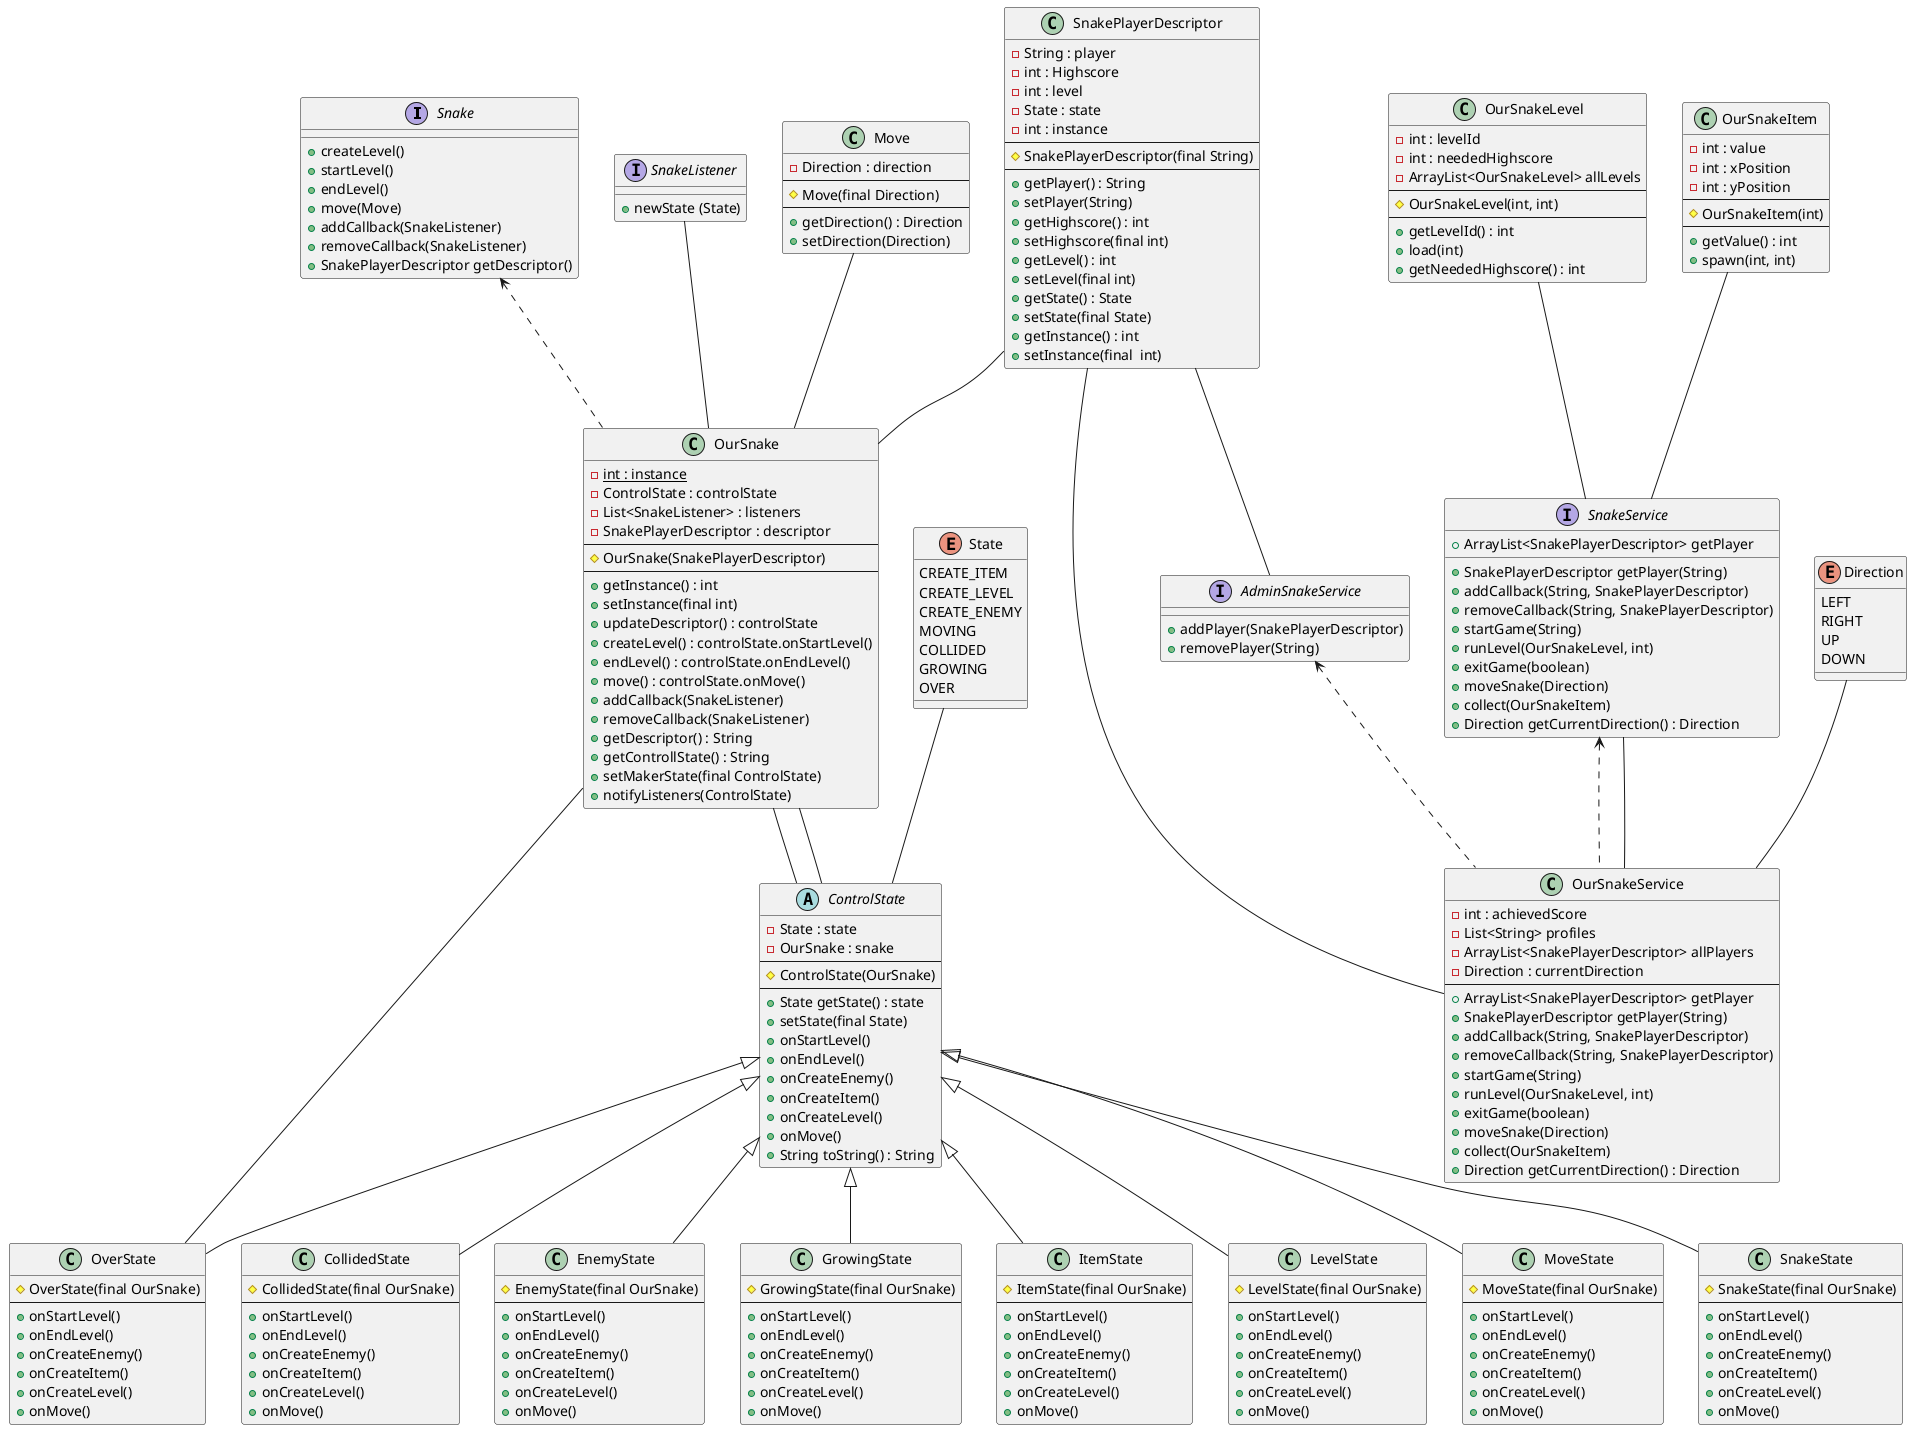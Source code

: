 @startuml

Snake <.. OurSnake
SnakePlayerDescriptor -- OurSnake
SnakeListener -- OurSnake
Move -- OurSnake
ControlState -- OurSnake
OverState -- OurSnake
class OurSnake {
- {static} int : instance
- ControlState : controlState
- List<SnakeListener> : listeners
- SnakePlayerDescriptor : descriptor
--
# OurSnake(SnakePlayerDescriptor)
--
+ getInstance() : int
+ setInstance(final int)
+ updateDescriptor() : controlState
+ createLevel() : controlState.onStartLevel()
+ endLevel() : controlState.onEndLevel()
+ move() : controlState.onMove()
+ addCallback(SnakeListener)
+ removeCallback(SnakeListener)
+ getDescriptor() : String
+ getControllState() : String
+ setMakerState(final ControlState)
+ notifyListeners(ControlState)
 }

 class SnakePlayerDescriptor {
 - String : player
 - int : Highscore
 - int : level
 - State : state
 - int : instance
 --
 # SnakePlayerDescriptor(final String)
 --
 + getPlayer() : String
 + setPlayer(String)
 + getHighscore() : int
 + setHighscore(final int)
 + getLevel() : int
 + setLevel(final int)
 + getState() : State
 + setState(final State)
 + getInstance() : int
 + setInstance(final  int)
 }

 class Move {
 - Direction : direction
 --
 # Move(final Direction)
 --
 + getDirection() : Direction
 + setDirection(Direction)
 }

SnakeService <.. OurSnakeService
AdminSnakeService <.. OurSnakeService
Direction -- OurSnakeService
SnakePlayerDescriptor -- OurSnakeService
SnakeService -- OurSnakeService
 class OurSnakeService {
- int : achievedScore
- List<String> profiles
- ArrayList<SnakePlayerDescriptor> allPlayers
- Direction : currentDirection
--
 + ArrayList<SnakePlayerDescriptor> getPlayer
 + SnakePlayerDescriptor getPlayer(String)
 + addCallback(String, SnakePlayerDescriptor)
 + removeCallback(String, SnakePlayerDescriptor)
 + startGame(String)
 + runLevel(OurSnakeLevel, int)
 + exitGame(boolean)
 + moveSnake(Direction)
 + collect(OurSnakeItem)
 + Direction getCurrentDirection() : Direction
 }

 class OurSnakeLevel {
 - int : levelId
 - int : neededHighscore
 - ArrayList<OurSnakeLevel> allLevels
 --
 # OurSnakeLevel(int, int)
 --
 + getLevelId() : int
 + load(int)
 + getNeededHighscore() : int
 }

 class OurSnakeItem {
 - int : value
 - int : xPosition
 - int : yPosition
 --
 # OurSnakeItem(int)
 --
 + getValue() : int
 + spawn(int, int)
 }
State -- ControlState
OurSnake -- ControlState
 abstract class ControlState {
 - State : state
 - OurSnake : snake
 --
 # ControlState(OurSnake)
 --
 + State getState() : state
 + setState(final State)
 + onStartLevel()
 + onEndLevel()
 + onCreateEnemy()
 + onCreateItem()
 + onCreateLevel()
 + onMove()
 + String toString() : String
 }

 ControlState <|-- CollidedState
 class CollidedState {
 # CollidedState(final OurSnake)
 --
  + onStartLevel()
  + onEndLevel()
  + onCreateEnemy()
  + onCreateItem()
  + onCreateLevel()
  + onMove()
 }

  ControlState <|-- EnemyState
  class EnemyState {
  # EnemyState(final OurSnake)
  --
   + onStartLevel()
   + onEndLevel()
   + onCreateEnemy()
   + onCreateItem()
   + onCreateLevel()
   + onMove()
  }

   ControlState <|-- GrowingState
   class GrowingState {
   # GrowingState(final OurSnake)
   --
    + onStartLevel()
    + onEndLevel()
    + onCreateEnemy()
    + onCreateItem()
    + onCreateLevel()
    + onMove()
   }

    ControlState <|-- ItemState
    class ItemState {
    # ItemState(final OurSnake)
    --
     + onStartLevel()
     + onEndLevel()
     + onCreateEnemy()
     + onCreateItem()
     + onCreateLevel()
     + onMove()
    }

     ControlState <|-- LevelState
     class LevelState {
     # LevelState(final OurSnake)
     --
      + onStartLevel()
      + onEndLevel()
      + onCreateEnemy()
      + onCreateItem()
      + onCreateLevel()
      + onMove()
     }

      ControlState <|-- MoveState
      class MoveState {
      # MoveState(final OurSnake)
      --
       + onStartLevel()
       + onEndLevel()
       + onCreateEnemy()
       + onCreateItem()
       + onCreateLevel()
       + onMove()
      }

       ControlState <|-- OverState
       class OverState {
       # OverState(final OurSnake)
       --
        + onStartLevel()
        + onEndLevel()
        + onCreateEnemy()
        + onCreateItem()
        + onCreateLevel()
        + onMove()
       }

        ControlState <|-- SnakeState
        class SnakeState {
        # SnakeState(final OurSnake)
        --
         + onStartLevel()
         + onEndLevel()
         + onCreateEnemy()
         + onCreateItem()
         + onCreateLevel()
         + onMove()
        }

 interface SnakeListener {
 + newState (State)
 }

OurSnakeItem -- SnakeService
OurSnakeLevel -- SnakeService
 interface SnakeService {
 + ArrayList<SnakePlayerDescriptor> getPlayer
 + SnakePlayerDescriptor getPlayer(String)
 + addCallback(String, SnakePlayerDescriptor)
 + removeCallback(String, SnakePlayerDescriptor)
 + startGame(String)
 + runLevel(OurSnakeLevel, int)
 + exitGame(boolean)
 + moveSnake(Direction)
 + collect(OurSnakeItem)
 + Direction getCurrentDirection() : Direction
 }

SnakePlayerDescriptor -- AdminSnakeService
 interface AdminSnakeService {
 + addPlayer(SnakePlayerDescriptor)
 + removePlayer(String)
 }

 interface Snake {
 + createLevel()
 + startLevel()
 + endLevel()
 + move(Move)
 + addCallback(SnakeListener)
 + removeCallback(SnakeListener)
 + SnakePlayerDescriptor getDescriptor()
 }

 enum State {
 CREATE_ITEM
 CREATE_LEVEL
 CREATE_ENEMY
 MOVING
 COLLIDED
 GROWING
 OVER
 }

 enum Direction {
 LEFT
 RIGHT
 UP
 DOWN
 }
@enduml
